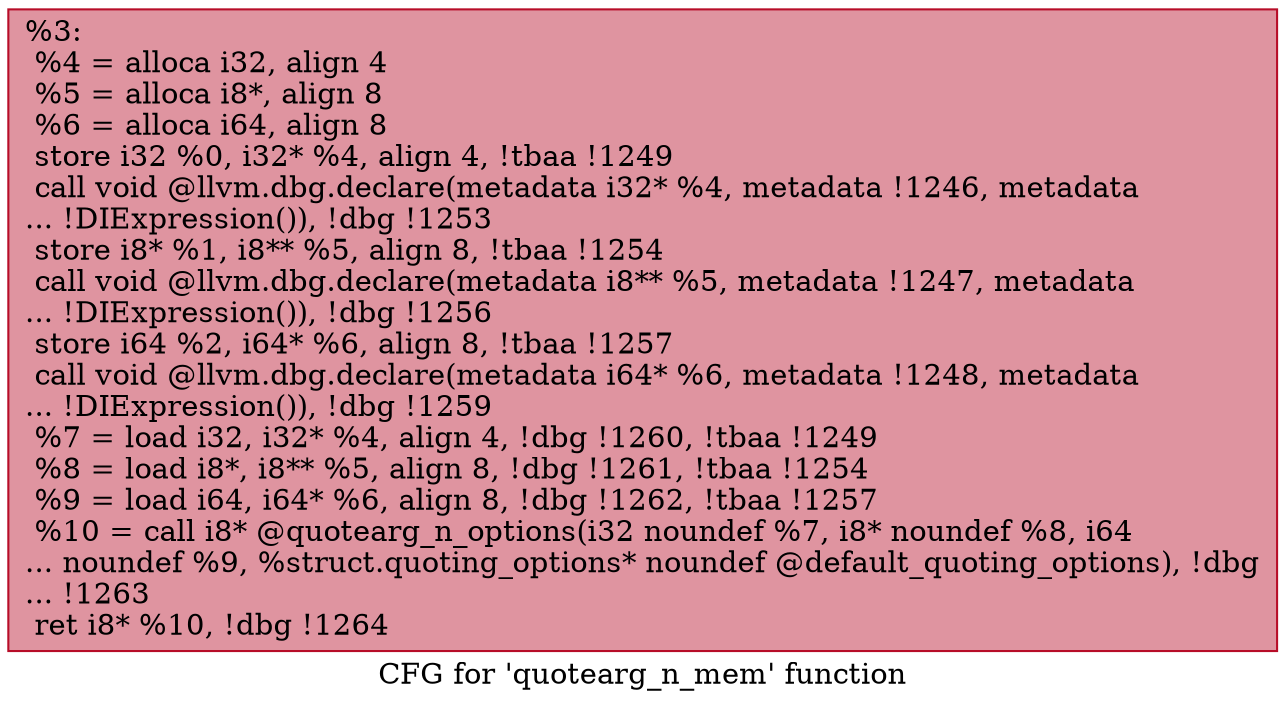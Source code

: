digraph "CFG for 'quotearg_n_mem' function" {
	label="CFG for 'quotearg_n_mem' function";

	Node0x137e610 [shape=record,color="#b70d28ff", style=filled, fillcolor="#b70d2870",label="{%3:\l  %4 = alloca i32, align 4\l  %5 = alloca i8*, align 8\l  %6 = alloca i64, align 8\l  store i32 %0, i32* %4, align 4, !tbaa !1249\l  call void @llvm.dbg.declare(metadata i32* %4, metadata !1246, metadata\l... !DIExpression()), !dbg !1253\l  store i8* %1, i8** %5, align 8, !tbaa !1254\l  call void @llvm.dbg.declare(metadata i8** %5, metadata !1247, metadata\l... !DIExpression()), !dbg !1256\l  store i64 %2, i64* %6, align 8, !tbaa !1257\l  call void @llvm.dbg.declare(metadata i64* %6, metadata !1248, metadata\l... !DIExpression()), !dbg !1259\l  %7 = load i32, i32* %4, align 4, !dbg !1260, !tbaa !1249\l  %8 = load i8*, i8** %5, align 8, !dbg !1261, !tbaa !1254\l  %9 = load i64, i64* %6, align 8, !dbg !1262, !tbaa !1257\l  %10 = call i8* @quotearg_n_options(i32 noundef %7, i8* noundef %8, i64\l... noundef %9, %struct.quoting_options* noundef @default_quoting_options), !dbg\l... !1263\l  ret i8* %10, !dbg !1264\l}"];
}
